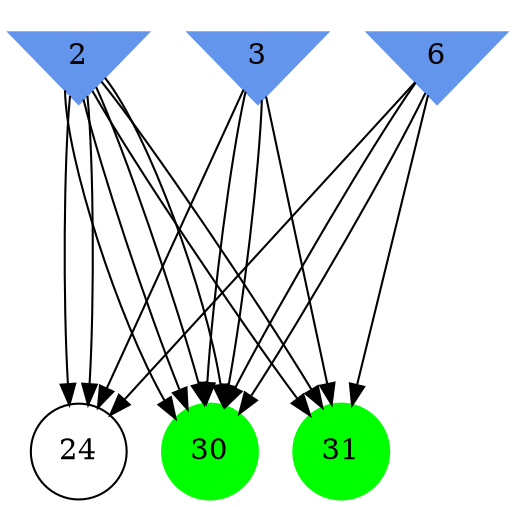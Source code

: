 digraph brain {
	ranksep=2.0;
	2 [shape=invtriangle,style=filled,color=cornflowerblue];
	3 [shape=invtriangle,style=filled,color=cornflowerblue];
	6 [shape=invtriangle,style=filled,color=cornflowerblue];
	24 [shape=circle,color=black];
	30 [shape=circle,style=filled,color=green];
	31 [shape=circle,style=filled,color=green];
	2	->	24;
	2	->	30;
	2	->	31;
	2	->	30;
	3	->	24;
	3	->	30;
	3	->	31;
	3	->	30;
	2	->	24;
	2	->	30;
	2	->	31;
	2	->	30;
	6	->	24;
	6	->	30;
	6	->	31;
	6	->	30;
	{ rank=same; 2; 3; 6; }
	{ rank=same; 24; }
	{ rank=same; 30; 31; }
}
